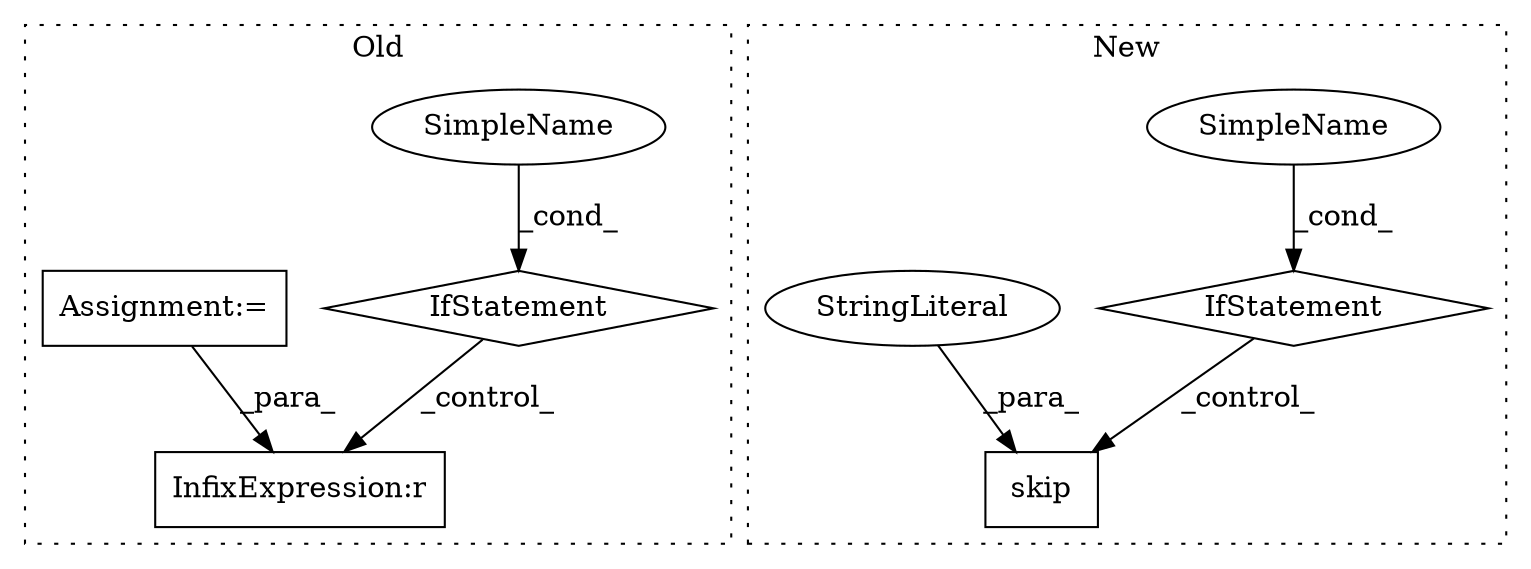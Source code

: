 digraph G {
subgraph cluster0 {
1 [label="IfStatement" a="25" s="1289" l="46" shape="diamond"];
6 [label="SimpleName" a="42" s="1330" l="5" shape="ellipse"];
7 [label="InfixExpression:r" a="27" s="1219" l="4" shape="box"];
8 [label="Assignment:=" a="7" s="1289" l="46" shape="box"];
label = "Old";
style="dotted";
}
subgraph cluster1 {
2 [label="skip" a="32" s="1354,1390" l="5,1" shape="box"];
3 [label="IfStatement" a="25" s="1312,1337" l="8,2" shape="diamond"];
4 [label="SimpleName" a="42" s="" l="" shape="ellipse"];
5 [label="StringLiteral" a="45" s="1359" l="31" shape="ellipse"];
label = "New";
style="dotted";
}
1 -> 7 [label="_control_"];
3 -> 2 [label="_control_"];
4 -> 3 [label="_cond_"];
5 -> 2 [label="_para_"];
6 -> 1 [label="_cond_"];
8 -> 7 [label="_para_"];
}